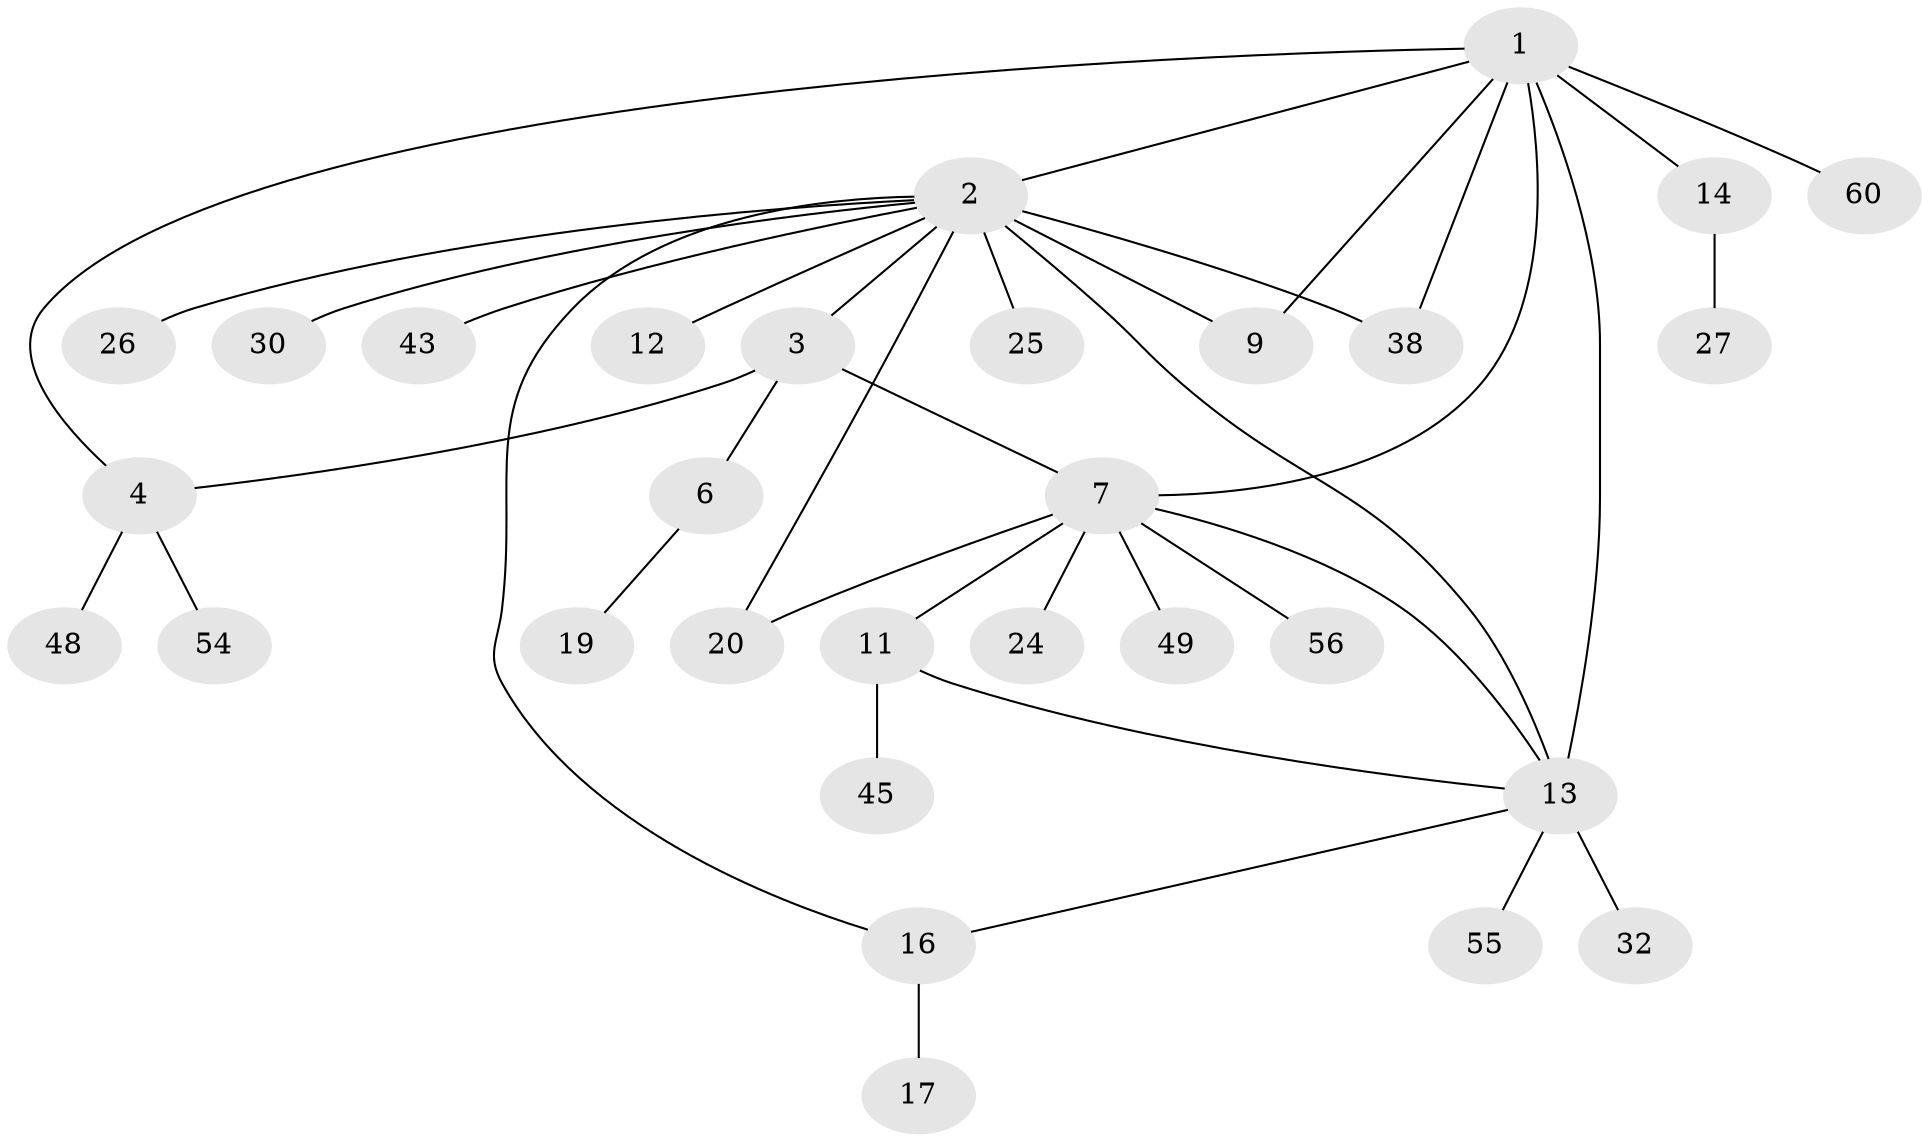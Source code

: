 // original degree distribution, {7: 0.03278688524590164, 10: 0.01639344262295082, 5: 0.01639344262295082, 4: 0.06557377049180328, 6: 0.03278688524590164, 3: 0.06557377049180328, 11: 0.01639344262295082, 2: 0.21311475409836064, 9: 0.01639344262295082, 1: 0.5081967213114754, 8: 0.01639344262295082}
// Generated by graph-tools (version 1.1) at 2025/14/03/09/25 04:14:44]
// undirected, 30 vertices, 38 edges
graph export_dot {
graph [start="1"]
  node [color=gray90,style=filled];
  1 [super="+15+5+46+58"];
  2 [super="+31+10+21+28"];
  3;
  4;
  6 [super="+57"];
  7 [super="+22"];
  9;
  11;
  12 [super="+23"];
  13 [super="+36+35+47"];
  14;
  16;
  17;
  19;
  20;
  24;
  25 [super="+29"];
  26;
  27 [super="+59"];
  30 [super="+37"];
  32 [super="+41+51"];
  38;
  43;
  45;
  48;
  49;
  54;
  55;
  56;
  60;
  1 -- 2 [weight=3];
  1 -- 9;
  1 -- 13 [weight=4];
  1 -- 60;
  1 -- 38;
  1 -- 4;
  1 -- 7 [weight=2];
  1 -- 14;
  2 -- 3;
  2 -- 12;
  2 -- 25;
  2 -- 30;
  2 -- 16;
  2 -- 13;
  2 -- 38;
  2 -- 20;
  2 -- 9;
  2 -- 26;
  2 -- 43;
  3 -- 4;
  3 -- 6;
  3 -- 7 [weight=2];
  4 -- 48;
  4 -- 54;
  6 -- 19;
  7 -- 11;
  7 -- 20;
  7 -- 24;
  7 -- 49;
  7 -- 56;
  7 -- 13;
  11 -- 45;
  11 -- 13;
  13 -- 16;
  13 -- 32;
  13 -- 55;
  14 -- 27;
  16 -- 17;
}
